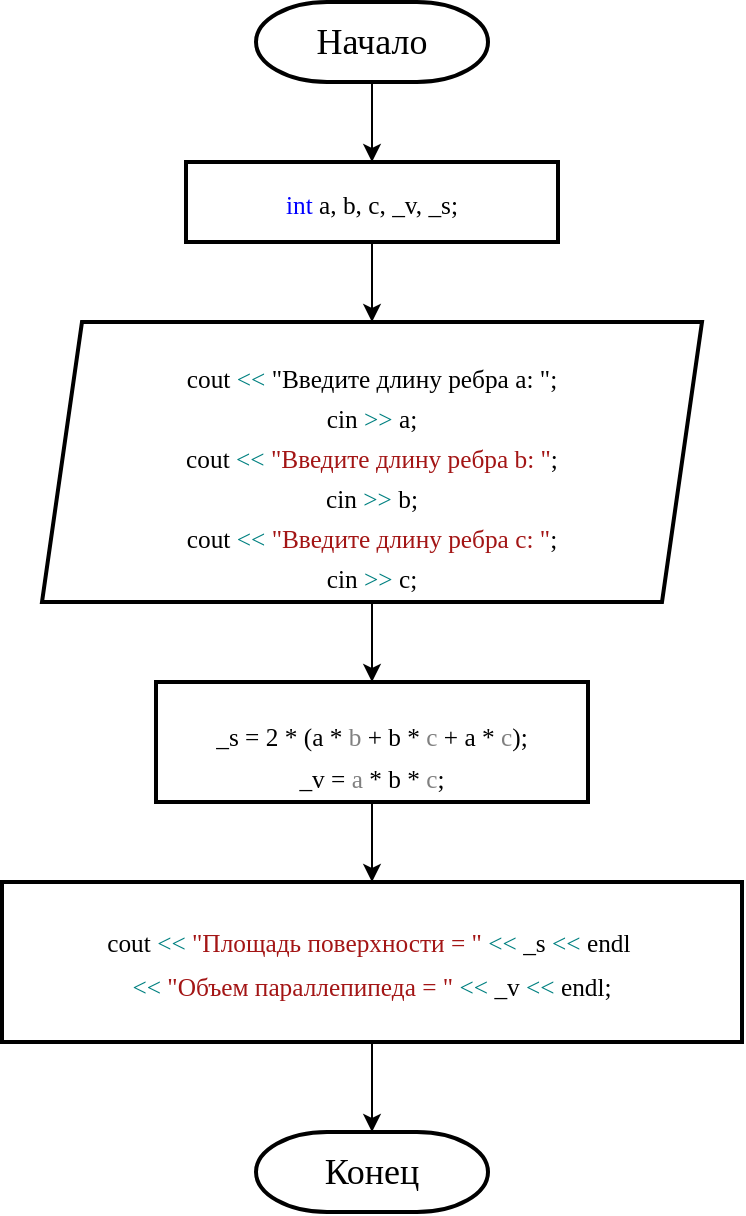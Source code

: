 <mxfile version="24.4.10" type="device">
  <diagram name="Страница — 1" id="dcs-ojNJeypXk_dExUI0">
    <mxGraphModel dx="1050" dy="1691" grid="1" gridSize="10" guides="1" tooltips="1" connect="1" arrows="1" fold="1" page="1" pageScale="1" pageWidth="827" pageHeight="1169" math="0" shadow="0">
      <root>
        <mxCell id="0" />
        <mxCell id="1" parent="0" />
        <mxCell id="Fd0U6N9erYDGeEgJ23XQ-4" value="" style="edgeStyle=orthogonalEdgeStyle;rounded=0;orthogonalLoop=1;jettySize=auto;html=1;" edge="1" parent="1" source="Fd0U6N9erYDGeEgJ23XQ-1" target="Fd0U6N9erYDGeEgJ23XQ-3">
          <mxGeometry relative="1" as="geometry" />
        </mxCell>
        <mxCell id="Fd0U6N9erYDGeEgJ23XQ-1" value="Начало" style="strokeWidth=2;html=1;shape=mxgraph.flowchart.terminator;whiteSpace=wrap;fontFamily=Times New Roman;fontSize=18;" vertex="1" parent="1">
          <mxGeometry x="356" width="116" height="40" as="geometry" />
        </mxCell>
        <mxCell id="Fd0U6N9erYDGeEgJ23XQ-2" value="Конец" style="strokeWidth=2;html=1;shape=mxgraph.flowchart.terminator;whiteSpace=wrap;fontFamily=Times New Roman;fontSize=18;" vertex="1" parent="1">
          <mxGeometry x="356" y="565" width="116" height="40" as="geometry" />
        </mxCell>
        <mxCell id="Fd0U6N9erYDGeEgJ23XQ-6" value="" style="edgeStyle=orthogonalEdgeStyle;rounded=0;orthogonalLoop=1;jettySize=auto;html=1;" edge="1" parent="1" source="Fd0U6N9erYDGeEgJ23XQ-3" target="Fd0U6N9erYDGeEgJ23XQ-5">
          <mxGeometry relative="1" as="geometry" />
        </mxCell>
        <mxCell id="Fd0U6N9erYDGeEgJ23XQ-3" value="&lt;span style=&quot;font-size:9.5pt;line-height:&lt;br/&gt;107%;font-family:&amp;quot;Cascadia Mono&amp;quot;;mso-fareast-font-family:Calibri;mso-fareast-theme-font:&lt;br/&gt;minor-latin;color:blue;mso-font-kerning:0pt;mso-ansi-language:EN-US;mso-fareast-language:&lt;br/&gt;EN-US;mso-bidi-language:AR-SA&quot; lang=&quot;EN-US&quot;&gt;int&lt;/span&gt;&lt;span style=&quot;font-size: 9.5pt; line-height: 107%; font-family: &amp;quot;Cascadia Mono&amp;quot;;&quot; lang=&quot;EN-US&quot;&gt; a, b, c, _v, _s;&lt;/span&gt;" style="whiteSpace=wrap;html=1;fontSize=18;fontFamily=Times New Roman;strokeWidth=2;" vertex="1" parent="1">
          <mxGeometry x="321" y="80" width="186" height="40" as="geometry" />
        </mxCell>
        <mxCell id="Fd0U6N9erYDGeEgJ23XQ-8" value="" style="edgeStyle=orthogonalEdgeStyle;rounded=0;orthogonalLoop=1;jettySize=auto;html=1;" edge="1" parent="1" source="Fd0U6N9erYDGeEgJ23XQ-5" target="Fd0U6N9erYDGeEgJ23XQ-7">
          <mxGeometry relative="1" as="geometry" />
        </mxCell>
        <mxCell id="Fd0U6N9erYDGeEgJ23XQ-5" value="&lt;p style=&quot;margin-bottom: 0cm; line-height: 0%;&quot; class=&quot;MsoNormal&quot;&gt;&lt;span style=&quot;font-size: 9.5pt; font-family: &amp;quot;Cascadia Mono&amp;quot;;&quot;&gt;cout &lt;/span&gt;&lt;span style=&quot;font-size:9.5pt;&lt;br/&gt;font-family:&amp;quot;Cascadia Mono&amp;quot;;color:teal;mso-font-kerning:0pt&quot;&gt;&amp;lt;&amp;lt;&lt;/span&gt;&lt;span style=&quot;font-size: 9.5pt; font-family: &amp;quot;Cascadia Mono&amp;quot;;&quot;&gt; &lt;/span&gt;&lt;span style=&quot;font-size:9.5pt;font-family:&amp;quot;Cascadia Mono&amp;quot;;&lt;br/&gt;color:#A31515;mso-font-kerning:0pt&quot;&gt;&quot;Введите длину ребра a: &quot;&lt;/span&gt;&lt;span style=&quot;font-size: 9.5pt; font-family: &amp;quot;Cascadia Mono&amp;quot;;&quot;&gt;;&lt;/span&gt;&lt;/p&gt;&lt;p style=&quot;margin-bottom: 0cm; line-height: 0%;&quot; class=&quot;MsoNormal&quot;&gt;&lt;span style=&quot;font-family: &amp;quot;Cascadia Mono&amp;quot;; font-size: 9.5pt; background-color: initial;&quot;&gt;cin&amp;nbsp;&lt;/span&gt;&lt;span style=&quot;background-color: initial; font-size: 9.5pt; font-family: &amp;quot;Cascadia Mono&amp;quot;; color: teal;&quot;&gt;&amp;gt;&amp;gt;&lt;/span&gt;&lt;span style=&quot;background-color: initial; font-size: 9.5pt; font-family: &amp;quot;Cascadia Mono&amp;quot;;&quot;&gt; a;&lt;/span&gt;&lt;/p&gt;&lt;p style=&quot;margin-bottom: 0cm; line-height: 0%;&quot; class=&quot;MsoNormal&quot;&gt;&lt;span style=&quot;background-color: initial; font-size: 9.5pt; font-family: &amp;quot;Cascadia Mono&amp;quot;;&quot;&gt;cout&amp;nbsp;&lt;/span&gt;&lt;span style=&quot;background-color: initial; font-size: 9.5pt; font-family: &amp;quot;Cascadia Mono&amp;quot;; color: teal;&quot;&gt;&amp;lt;&amp;lt;&lt;/span&gt;&lt;span style=&quot;background-color: initial; font-size: 9.5pt; font-family: &amp;quot;Cascadia Mono&amp;quot;;&quot;&gt; &lt;/span&gt;&lt;span style=&quot;background-color: initial; font-size: 9.5pt; font-family: &amp;quot;Cascadia Mono&amp;quot;; color: rgb(163, 21, 21);&quot;&gt;&quot;Введите длину ребра b: &quot;&lt;/span&gt;&lt;span style=&quot;background-color: initial; font-size: 9.5pt; font-family: &amp;quot;Cascadia Mono&amp;quot;;&quot;&gt;;&lt;/span&gt;&lt;/p&gt;&lt;p style=&quot;margin-bottom: 0cm; line-height: 0%;&quot; class=&quot;MsoNormal&quot;&gt;&lt;span style=&quot;font-family: &amp;quot;Cascadia Mono&amp;quot;; font-size: 9.5pt; background-color: initial;&quot;&gt;cin&amp;nbsp;&lt;/span&gt;&lt;span style=&quot;background-color: initial; font-size: 9.5pt; font-family: &amp;quot;Cascadia Mono&amp;quot;; color: teal;&quot;&gt;&amp;gt;&amp;gt;&lt;/span&gt;&lt;span style=&quot;background-color: initial; font-size: 9.5pt; font-family: &amp;quot;Cascadia Mono&amp;quot;;&quot;&gt; b;&lt;/span&gt;&lt;/p&gt;&lt;p style=&quot;margin-bottom: 0cm; line-height: 0%;&quot; class=&quot;MsoNormal&quot;&gt;&lt;span style=&quot;font-family: &amp;quot;Cascadia Mono&amp;quot;; font-size: 9.5pt; background-color: initial;&quot;&gt;cout&amp;nbsp;&lt;/span&gt;&lt;span style=&quot;background-color: initial; font-size: 9.5pt; font-family: &amp;quot;Cascadia Mono&amp;quot;; color: teal;&quot;&gt;&amp;lt;&amp;lt;&lt;/span&gt;&lt;span style=&quot;background-color: initial; font-size: 9.5pt; font-family: &amp;quot;Cascadia Mono&amp;quot;;&quot;&gt; &lt;/span&gt;&lt;span style=&quot;background-color: initial; font-size: 9.5pt; font-family: &amp;quot;Cascadia Mono&amp;quot;; color: rgb(163, 21, 21);&quot;&gt;&quot;Введите длину ребра c: &quot;&lt;/span&gt;&lt;span style=&quot;background-color: initial; font-size: 9.5pt; font-family: &amp;quot;Cascadia Mono&amp;quot;;&quot;&gt;;&lt;/span&gt;&lt;/p&gt;&lt;p style=&quot;margin-bottom: 0cm; line-height: 0%;&quot; class=&quot;MsoNormal&quot;&gt;&lt;span style=&quot;background-color: initial; font-size: 9.5pt; font-family: &amp;quot;Cascadia Mono&amp;quot;;&quot; lang=&quot;EN-US&quot;&gt;cin &lt;/span&gt;&lt;span style=&quot;background-color: initial; font-size: 9.5pt; font-family: &amp;quot;Cascadia Mono&amp;quot;; color: teal;&quot; lang=&quot;EN-US&quot;&gt;&amp;gt;&amp;gt;&lt;/span&gt;&lt;span style=&quot;background-color: initial; font-size: 9.5pt; font-family: &amp;quot;Cascadia Mono&amp;quot;;&quot; lang=&quot;EN-US&quot;&gt; c;&lt;/span&gt;&lt;/p&gt;" style="shape=parallelogram;perimeter=parallelogramPerimeter;whiteSpace=wrap;html=1;fixedSize=1;fontSize=18;fontFamily=Times New Roman;strokeWidth=2;" vertex="1" parent="1">
          <mxGeometry x="249" y="160" width="330" height="140" as="geometry" />
        </mxCell>
        <mxCell id="Fd0U6N9erYDGeEgJ23XQ-10" value="" style="edgeStyle=orthogonalEdgeStyle;rounded=0;orthogonalLoop=1;jettySize=auto;html=1;" edge="1" parent="1" source="Fd0U6N9erYDGeEgJ23XQ-7" target="Fd0U6N9erYDGeEgJ23XQ-9">
          <mxGeometry relative="1" as="geometry" />
        </mxCell>
        <mxCell id="Fd0U6N9erYDGeEgJ23XQ-7" value="&lt;p style=&quot;margin-bottom: 0cm; line-height: 2%;&quot; class=&quot;MsoNormal&quot;&gt;&lt;span style=&quot;font-size:9.5pt;font-family:&lt;br/&gt;&amp;quot;Cascadia Mono&amp;quot;;color:black;mso-font-kerning:0pt;mso-ansi-language:EN-US&quot; lang=&quot;EN-US&quot;&gt;_s = 2&amp;nbsp;&lt;/span&gt;&lt;span style=&quot;background-color: initial; font-size: 9.5pt;&quot; lang=&quot;EN-US&quot;&gt;* (&lt;/span&gt;&lt;span style=&quot;background-color: initial; font-size: 9.5pt; font-family: &amp;quot;Cascadia Mono&amp;quot;;&quot; lang=&quot;EN-US&quot;&gt;a&lt;/span&gt;&lt;span style=&quot;background-color: initial; font-size: 9.5pt; font-family: &amp;quot;Cascadia Mono&amp;quot;;&quot; lang=&quot;EN-US&quot;&gt; * &lt;/span&gt;&lt;span style=&quot;background-color: initial; font-size: 9.5pt; font-family: &amp;quot;Cascadia Mono&amp;quot;; color: gray;&quot; lang=&quot;EN-US&quot;&gt;b&lt;/span&gt;&lt;span style=&quot;background-color: initial; font-size: 9.5pt;&quot; lang=&quot;EN-US&quot;&gt; + &lt;/span&gt;&lt;span style=&quot;background-color: initial; font-size: 9.5pt; font-family: &amp;quot;Cascadia Mono&amp;quot;;&quot; lang=&quot;EN-US&quot;&gt;b&lt;/span&gt;&lt;span style=&quot;background-color: initial; font-size: 9.5pt; font-family: &amp;quot;Cascadia Mono&amp;quot;;&quot; lang=&quot;EN-US&quot;&gt; * &lt;/span&gt;&lt;span style=&quot;background-color: initial; font-size: 9.5pt; font-family: &amp;quot;Cascadia Mono&amp;quot;; color: gray;&quot; lang=&quot;EN-US&quot;&gt;c&lt;/span&gt;&lt;span style=&quot;background-color: initial; font-size: 9.5pt;&quot; lang=&quot;EN-US&quot;&gt; + &lt;/span&gt;&lt;span style=&quot;background-color: initial; font-size: 9.5pt; font-family: &amp;quot;Cascadia Mono&amp;quot;;&quot; lang=&quot;EN-US&quot;&gt;a&lt;/span&gt;&lt;span style=&quot;background-color: initial; font-size: 9.5pt; font-family: &amp;quot;Cascadia Mono&amp;quot;;&quot; lang=&quot;EN-US&quot;&gt; * &lt;/span&gt;&lt;span style=&quot;background-color: initial; font-size: 9.5pt; font-family: &amp;quot;Cascadia Mono&amp;quot;; color: gray;&quot; lang=&quot;EN-US&quot;&gt;c&lt;/span&gt;&lt;span style=&quot;background-color: initial; font-size: 9.5pt;&quot; lang=&quot;EN-US&quot;&gt;);&lt;/span&gt;&lt;/p&gt;&lt;p style=&quot;margin-bottom: 0cm; line-height: 2%;&quot; class=&quot;MsoNormal&quot;&gt;&lt;span style=&quot;background-color: initial; font-size: 9.5pt;&quot; lang=&quot;EN-US&quot;&gt;_v = &lt;/span&gt;&lt;span style=&quot;background-color: initial; font-size: 9.5pt; font-family: &amp;quot;Cascadia Mono&amp;quot;; color: gray;&quot; lang=&quot;EN-US&quot;&gt;a&lt;/span&gt;&lt;span style=&quot;background-color: initial; font-size: 9.5pt;&quot; lang=&quot;EN-US&quot;&gt; * &lt;/span&gt;&lt;span style=&quot;background-color: initial; font-size: 9.5pt; font-family: &amp;quot;Cascadia Mono&amp;quot;;&quot; lang=&quot;EN-US&quot;&gt;b&lt;/span&gt;&lt;span style=&quot;background-color: initial; font-size: 9.5pt; font-family: &amp;quot;Cascadia Mono&amp;quot;;&quot; lang=&quot;EN-US&quot;&gt; * &lt;/span&gt;&lt;span style=&quot;background-color: initial; font-size: 9.5pt; font-family: &amp;quot;Cascadia Mono&amp;quot;; color: gray;&quot; lang=&quot;EN-US&quot;&gt;c&lt;/span&gt;&lt;span style=&quot;background-color: initial; font-size: 9.5pt;&quot; lang=&quot;EN-US&quot;&gt;;&lt;/span&gt;&lt;/p&gt;" style="whiteSpace=wrap;html=1;fontSize=18;fontFamily=Times New Roman;strokeWidth=2;" vertex="1" parent="1">
          <mxGeometry x="306" y="340" width="216" height="60" as="geometry" />
        </mxCell>
        <mxCell id="Fd0U6N9erYDGeEgJ23XQ-11" value="" style="edgeStyle=orthogonalEdgeStyle;rounded=0;orthogonalLoop=1;jettySize=auto;html=1;" edge="1" parent="1" source="Fd0U6N9erYDGeEgJ23XQ-9" target="Fd0U6N9erYDGeEgJ23XQ-2">
          <mxGeometry relative="1" as="geometry" />
        </mxCell>
        <mxCell id="Fd0U6N9erYDGeEgJ23XQ-9" value="&lt;span style=&quot;font-size: 9.5pt; line-height: 107%; font-family: &amp;quot;Cascadia Mono&amp;quot;;&quot;&gt;cout &lt;/span&gt;&lt;span style=&quot;font-size:9.5pt;&lt;br/&gt;line-height:107%;font-family:&amp;quot;Cascadia Mono&amp;quot;;mso-fareast-font-family:Calibri;&lt;br/&gt;mso-fareast-theme-font:minor-latin;color:teal;mso-font-kerning:0pt;mso-ansi-language:&lt;br/&gt;RU;mso-fareast-language:EN-US;mso-bidi-language:AR-SA&quot;&gt;&amp;lt;&amp;lt;&lt;/span&gt;&lt;span style=&quot;font-size: 9.5pt; line-height: 107%; font-family: &amp;quot;Cascadia Mono&amp;quot;;&quot;&gt; &lt;/span&gt;&lt;span style=&quot;font-size:9.5pt;line-height:107%;font-family:&amp;quot;Cascadia Mono&amp;quot;;mso-fareast-font-family:&lt;br/&gt;Calibri;mso-fareast-theme-font:minor-latin;color:#A31515;mso-font-kerning:0pt;&lt;br/&gt;mso-ansi-language:RU;mso-fareast-language:EN-US;mso-bidi-language:AR-SA&quot;&gt;&quot;Площадь поверхности = &quot;&lt;/span&gt;&lt;span style=&quot;font-size: 9.5pt; line-height: 107%; font-family: &amp;quot;Cascadia Mono&amp;quot;;&quot;&gt; &lt;/span&gt;&lt;span style=&quot;font-size:9.5pt;line-height:&lt;br/&gt;107%;font-family:&amp;quot;Cascadia Mono&amp;quot;;mso-fareast-font-family:Calibri;mso-fareast-theme-font:&lt;br/&gt;minor-latin;color:teal;mso-font-kerning:0pt;mso-ansi-language:RU;mso-fareast-language:&lt;br/&gt;EN-US;mso-bidi-language:AR-SA&quot;&gt;&amp;lt;&amp;lt;&lt;/span&gt;&lt;span style=&quot;font-size: 9.5pt; line-height: 107%; font-family: &amp;quot;Cascadia Mono&amp;quot;;&quot;&gt; _s &lt;/span&gt;&lt;span style=&quot;font-size:9.5pt;line-height:107%;font-family:&amp;quot;Cascadia Mono&amp;quot;;mso-fareast-font-family:&lt;br/&gt;Calibri;mso-fareast-theme-font:minor-latin;color:teal;mso-font-kerning:0pt;&lt;br/&gt;mso-ansi-language:RU;mso-fareast-language:EN-US;mso-bidi-language:AR-SA&quot;&gt;&amp;lt;&amp;lt;&lt;/span&gt;&lt;span style=&quot;font-size: 9.5pt; line-height: 107%; font-family: &amp;quot;Cascadia Mono&amp;quot;;&quot;&gt; endl&amp;nbsp;&lt;/span&gt;&lt;div&gt;&lt;span style=&quot;font-size:9.5pt;line-height:107%;font-family:&amp;quot;Cascadia Mono&amp;quot;;mso-fareast-font-family:&lt;br/&gt;Calibri;mso-fareast-theme-font:minor-latin;color:teal;mso-font-kerning:0pt;&lt;br/&gt;mso-ansi-language:RU;mso-fareast-language:EN-US;mso-bidi-language:AR-SA&quot;&gt;&amp;lt;&amp;lt;&lt;/span&gt;&lt;span style=&quot;font-size: 9.5pt; line-height: 107%; font-family: &amp;quot;Cascadia Mono&amp;quot;;&quot;&gt; &lt;/span&gt;&lt;span style=&quot;font-size:9.5pt;line-height:107%;font-family:&amp;quot;Cascadia Mono&amp;quot;;mso-fareast-font-family:&lt;br/&gt;Calibri;mso-fareast-theme-font:minor-latin;color:#A31515;mso-font-kerning:0pt;&lt;br/&gt;mso-ansi-language:RU;mso-fareast-language:EN-US;mso-bidi-language:AR-SA&quot;&gt;&quot;Объем параллепипеда = &quot;&lt;/span&gt;&lt;span style=&quot;font-size: 9.5pt; line-height: 107%; font-family: &amp;quot;Cascadia Mono&amp;quot;;&quot;&gt; &lt;/span&gt;&lt;span style=&quot;font-size:9.5pt;line-height:&lt;br/&gt;107%;font-family:&amp;quot;Cascadia Mono&amp;quot;;mso-fareast-font-family:Calibri;mso-fareast-theme-font:&lt;br/&gt;minor-latin;color:teal;mso-font-kerning:0pt;mso-ansi-language:RU;mso-fareast-language:&lt;br/&gt;EN-US;mso-bidi-language:AR-SA&quot;&gt;&amp;lt;&amp;lt;&lt;/span&gt;&lt;span style=&quot;font-size: 9.5pt; line-height: 107%; font-family: &amp;quot;Cascadia Mono&amp;quot;;&quot;&gt; _v &lt;/span&gt;&lt;span style=&quot;font-size:9.5pt;line-height:107%;font-family:&amp;quot;Cascadia Mono&amp;quot;;mso-fareast-font-family:&lt;br/&gt;Calibri;mso-fareast-theme-font:minor-latin;color:teal;mso-font-kerning:0pt;&lt;br/&gt;mso-ansi-language:RU;mso-fareast-language:EN-US;mso-bidi-language:AR-SA&quot;&gt;&amp;lt;&amp;lt;&lt;/span&gt;&lt;span style=&quot;font-size: 9.5pt; line-height: 107%; font-family: &amp;quot;Cascadia Mono&amp;quot;;&quot;&gt; endl;&lt;/span&gt;&lt;/div&gt;" style="whiteSpace=wrap;html=1;fontSize=18;fontFamily=Times New Roman;strokeWidth=2;" vertex="1" parent="1">
          <mxGeometry x="229" y="440" width="370" height="80" as="geometry" />
        </mxCell>
      </root>
    </mxGraphModel>
  </diagram>
</mxfile>
